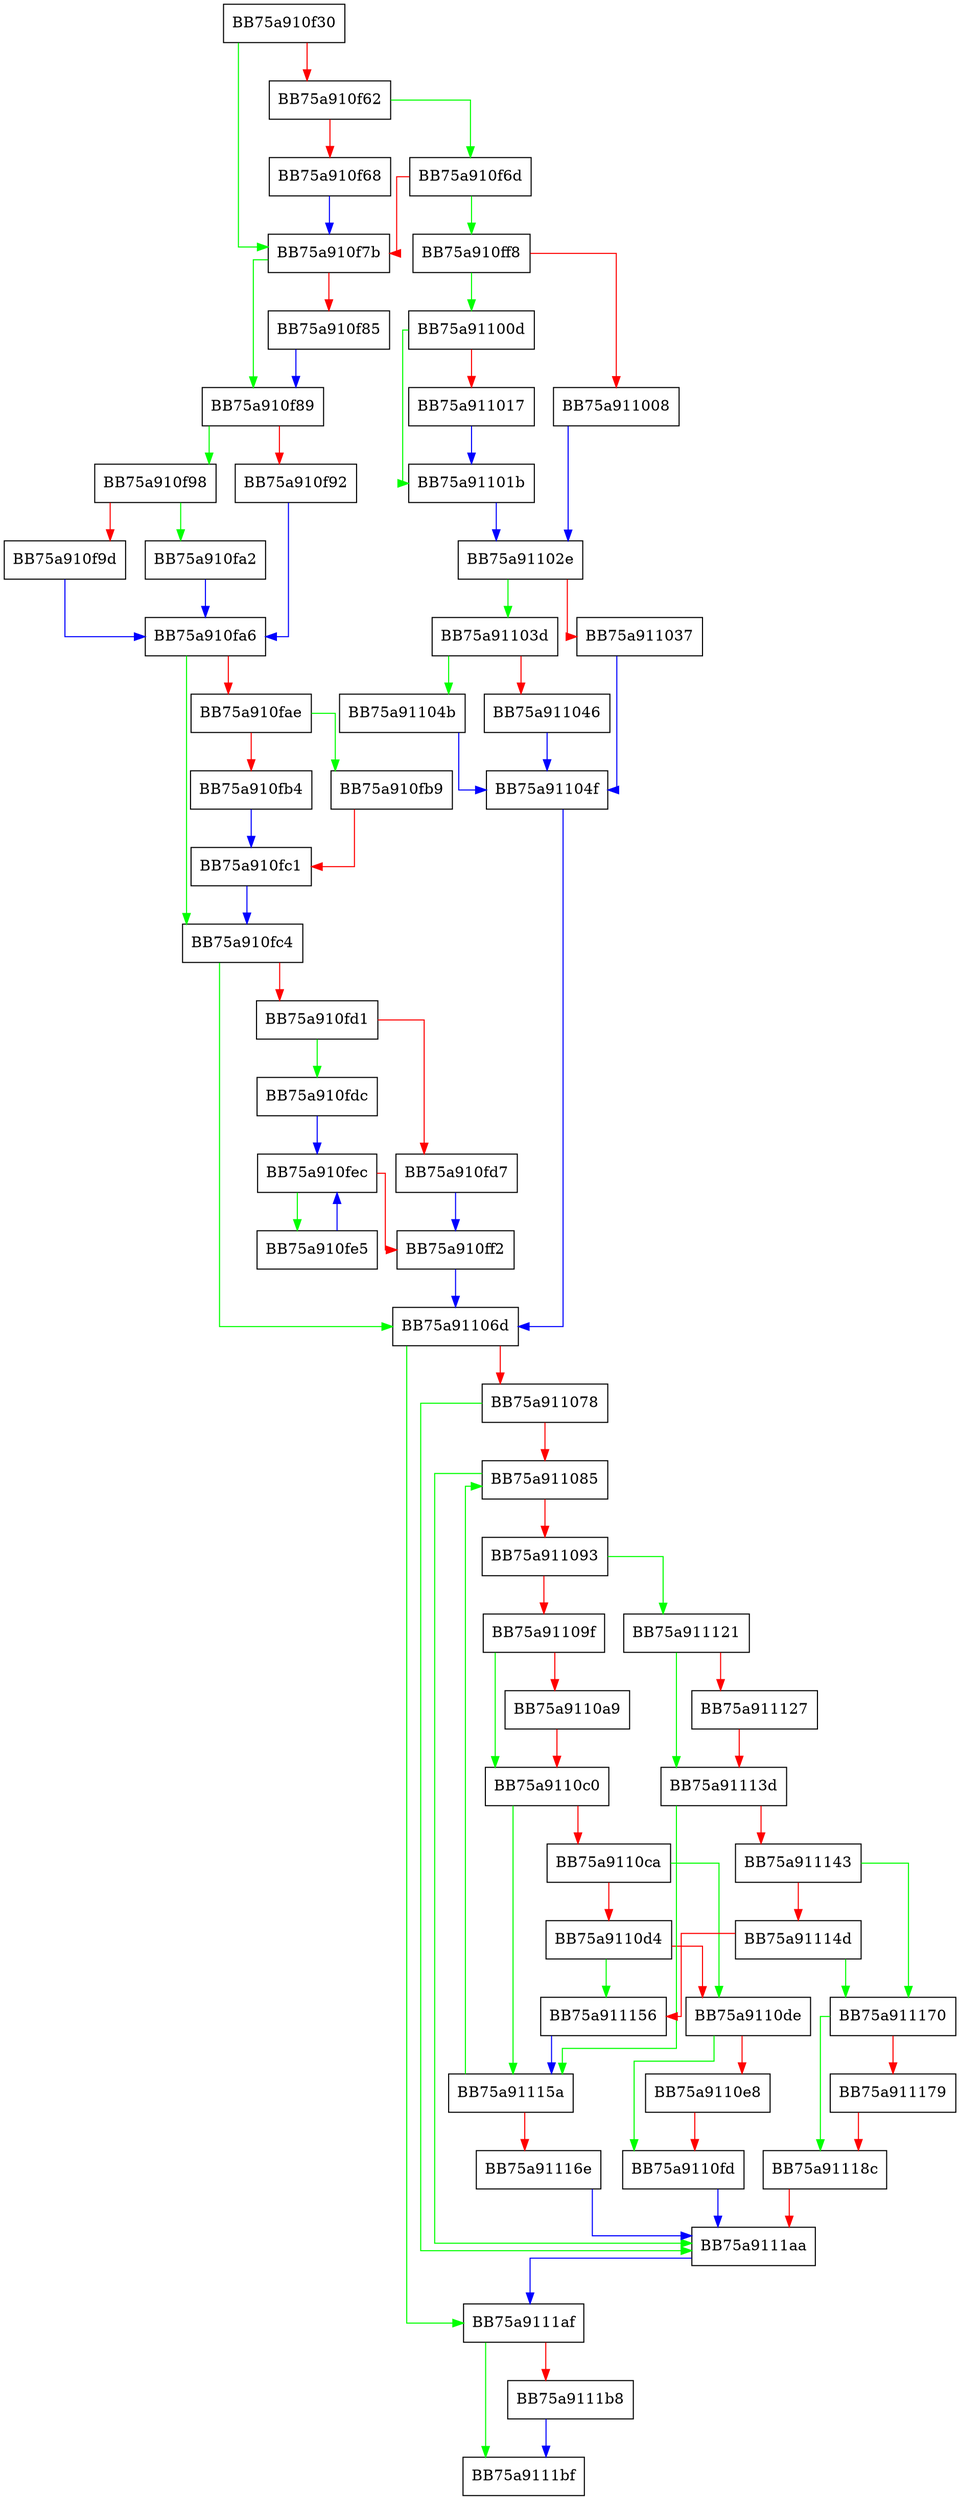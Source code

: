 digraph _Extract {
  node [shape="box"];
  graph [splines=ortho];
  BB75a910f30 -> BB75a910f7b [color="green"];
  BB75a910f30 -> BB75a910f62 [color="red"];
  BB75a910f62 -> BB75a910f6d [color="green"];
  BB75a910f62 -> BB75a910f68 [color="red"];
  BB75a910f68 -> BB75a910f7b [color="blue"];
  BB75a910f6d -> BB75a910ff8 [color="green"];
  BB75a910f6d -> BB75a910f7b [color="red"];
  BB75a910f7b -> BB75a910f89 [color="green"];
  BB75a910f7b -> BB75a910f85 [color="red"];
  BB75a910f85 -> BB75a910f89 [color="blue"];
  BB75a910f89 -> BB75a910f98 [color="green"];
  BB75a910f89 -> BB75a910f92 [color="red"];
  BB75a910f92 -> BB75a910fa6 [color="blue"];
  BB75a910f98 -> BB75a910fa2 [color="green"];
  BB75a910f98 -> BB75a910f9d [color="red"];
  BB75a910f9d -> BB75a910fa6 [color="blue"];
  BB75a910fa2 -> BB75a910fa6 [color="blue"];
  BB75a910fa6 -> BB75a910fc4 [color="green"];
  BB75a910fa6 -> BB75a910fae [color="red"];
  BB75a910fae -> BB75a910fb9 [color="green"];
  BB75a910fae -> BB75a910fb4 [color="red"];
  BB75a910fb4 -> BB75a910fc1 [color="blue"];
  BB75a910fb9 -> BB75a910fc1 [color="red"];
  BB75a910fc1 -> BB75a910fc4 [color="blue"];
  BB75a910fc4 -> BB75a91106d [color="green"];
  BB75a910fc4 -> BB75a910fd1 [color="red"];
  BB75a910fd1 -> BB75a910fdc [color="green"];
  BB75a910fd1 -> BB75a910fd7 [color="red"];
  BB75a910fd7 -> BB75a910ff2 [color="blue"];
  BB75a910fdc -> BB75a910fec [color="blue"];
  BB75a910fe5 -> BB75a910fec [color="blue"];
  BB75a910fec -> BB75a910fe5 [color="green"];
  BB75a910fec -> BB75a910ff2 [color="red"];
  BB75a910ff2 -> BB75a91106d [color="blue"];
  BB75a910ff8 -> BB75a91100d [color="green"];
  BB75a910ff8 -> BB75a911008 [color="red"];
  BB75a911008 -> BB75a91102e [color="blue"];
  BB75a91100d -> BB75a91101b [color="green"];
  BB75a91100d -> BB75a911017 [color="red"];
  BB75a911017 -> BB75a91101b [color="blue"];
  BB75a91101b -> BB75a91102e [color="blue"];
  BB75a91102e -> BB75a91103d [color="green"];
  BB75a91102e -> BB75a911037 [color="red"];
  BB75a911037 -> BB75a91104f [color="blue"];
  BB75a91103d -> BB75a91104b [color="green"];
  BB75a91103d -> BB75a911046 [color="red"];
  BB75a911046 -> BB75a91104f [color="blue"];
  BB75a91104b -> BB75a91104f [color="blue"];
  BB75a91104f -> BB75a91106d [color="blue"];
  BB75a91106d -> BB75a9111af [color="green"];
  BB75a91106d -> BB75a911078 [color="red"];
  BB75a911078 -> BB75a9111aa [color="green"];
  BB75a911078 -> BB75a911085 [color="red"];
  BB75a911085 -> BB75a9111aa [color="green"];
  BB75a911085 -> BB75a911093 [color="red"];
  BB75a911093 -> BB75a911121 [color="green"];
  BB75a911093 -> BB75a91109f [color="red"];
  BB75a91109f -> BB75a9110c0 [color="green"];
  BB75a91109f -> BB75a9110a9 [color="red"];
  BB75a9110a9 -> BB75a9110c0 [color="red"];
  BB75a9110c0 -> BB75a91115a [color="green"];
  BB75a9110c0 -> BB75a9110ca [color="red"];
  BB75a9110ca -> BB75a9110de [color="green"];
  BB75a9110ca -> BB75a9110d4 [color="red"];
  BB75a9110d4 -> BB75a911156 [color="green"];
  BB75a9110d4 -> BB75a9110de [color="red"];
  BB75a9110de -> BB75a9110fd [color="green"];
  BB75a9110de -> BB75a9110e8 [color="red"];
  BB75a9110e8 -> BB75a9110fd [color="red"];
  BB75a9110fd -> BB75a9111aa [color="blue"];
  BB75a911121 -> BB75a91113d [color="green"];
  BB75a911121 -> BB75a911127 [color="red"];
  BB75a911127 -> BB75a91113d [color="red"];
  BB75a91113d -> BB75a91115a [color="green"];
  BB75a91113d -> BB75a911143 [color="red"];
  BB75a911143 -> BB75a911170 [color="green"];
  BB75a911143 -> BB75a91114d [color="red"];
  BB75a91114d -> BB75a911170 [color="green"];
  BB75a91114d -> BB75a911156 [color="red"];
  BB75a911156 -> BB75a91115a [color="blue"];
  BB75a91115a -> BB75a911085 [color="green"];
  BB75a91115a -> BB75a91116e [color="red"];
  BB75a91116e -> BB75a9111aa [color="blue"];
  BB75a911170 -> BB75a91118c [color="green"];
  BB75a911170 -> BB75a911179 [color="red"];
  BB75a911179 -> BB75a91118c [color="red"];
  BB75a91118c -> BB75a9111aa [color="red"];
  BB75a9111aa -> BB75a9111af [color="blue"];
  BB75a9111af -> BB75a9111bf [color="green"];
  BB75a9111af -> BB75a9111b8 [color="red"];
  BB75a9111b8 -> BB75a9111bf [color="blue"];
}
